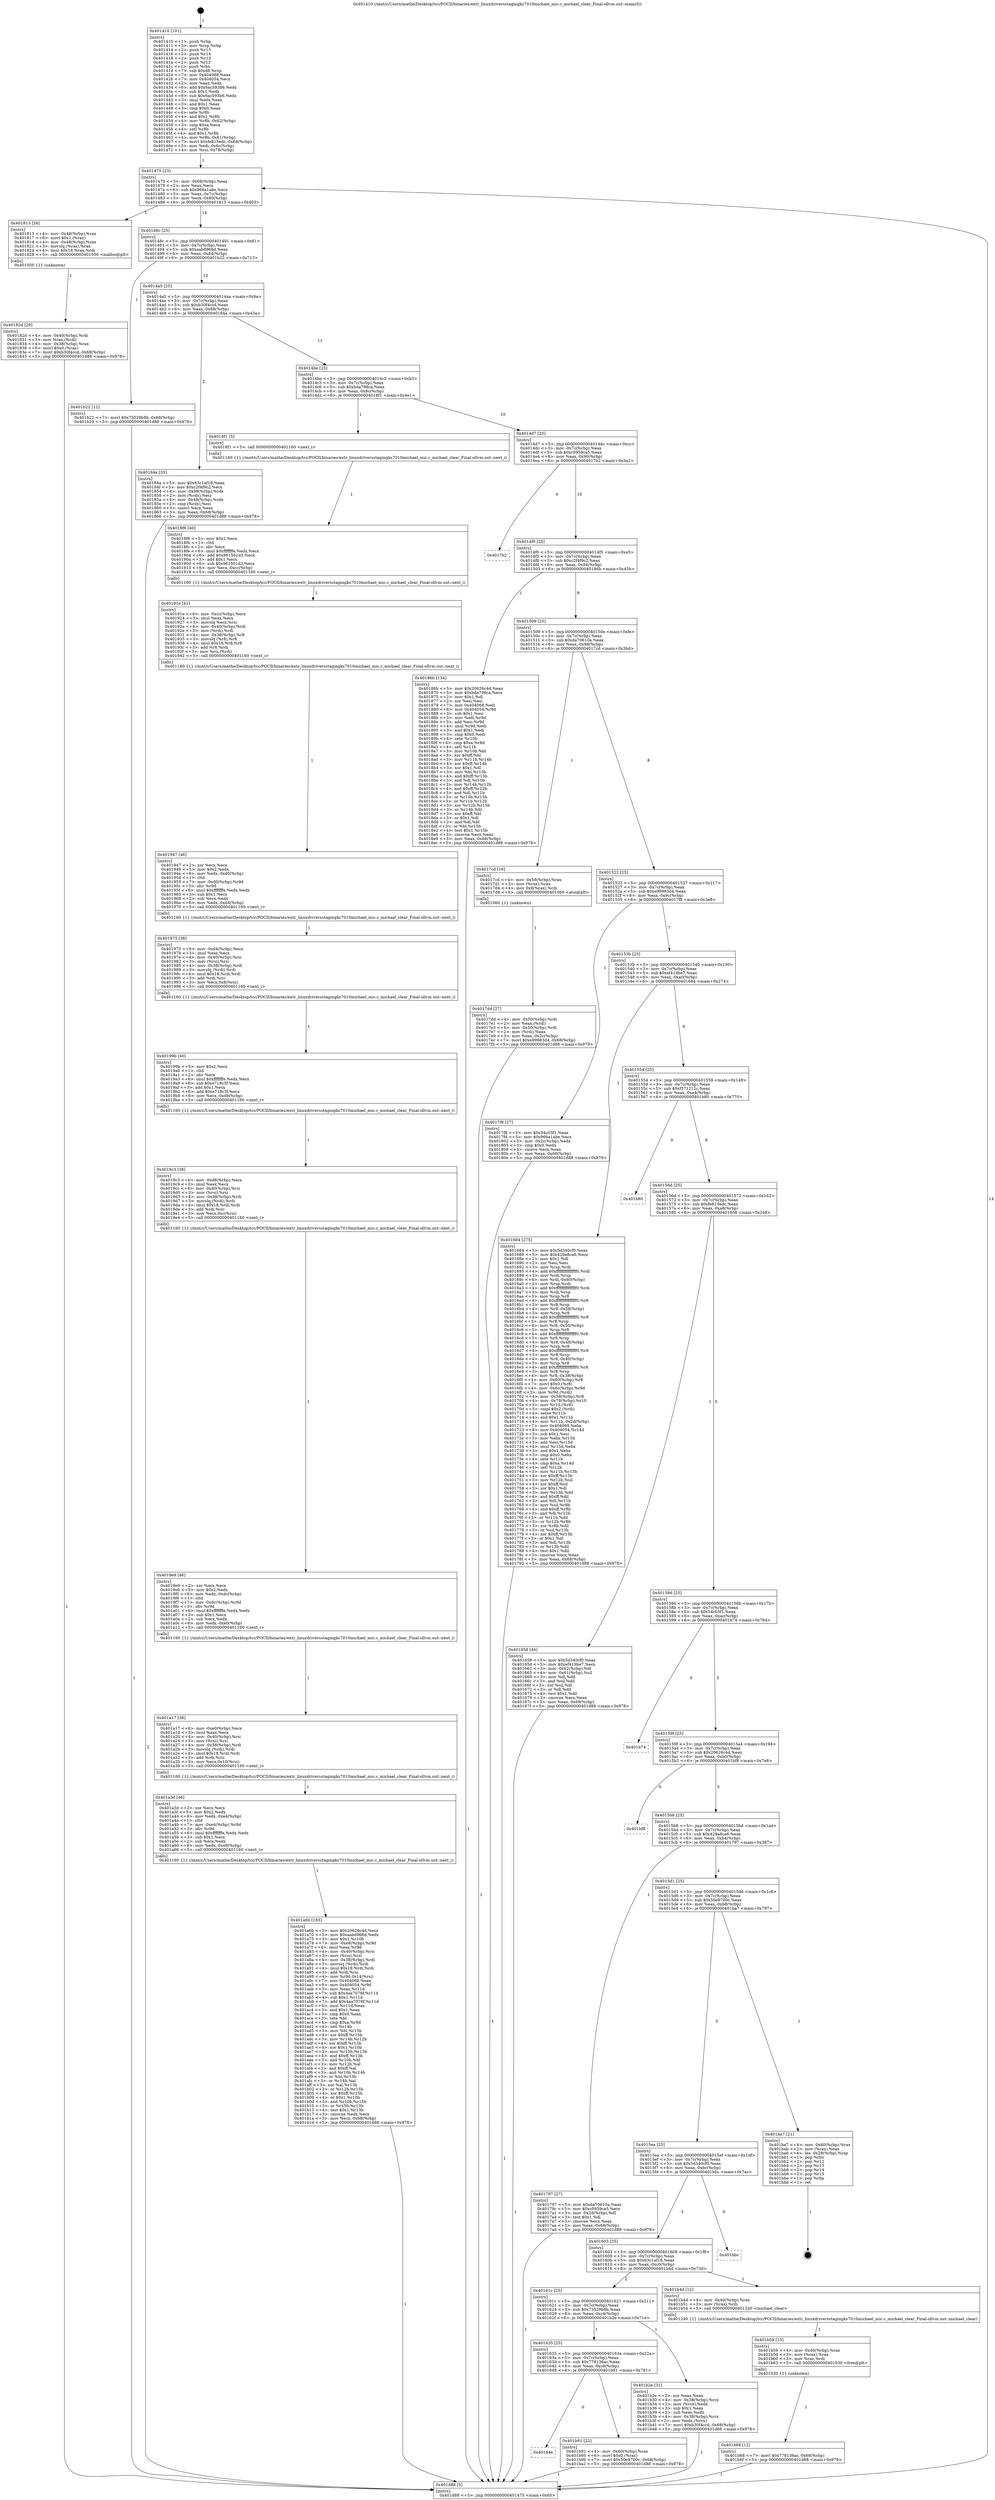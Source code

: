 digraph "0x401410" {
  label = "0x401410 (/mnt/c/Users/mathe/Desktop/tcc/POCII/binaries/extr_linuxdriversstagingks7010michael_mic.c_michael_clear_Final-ollvm.out::main(0))"
  labelloc = "t"
  node[shape=record]

  Entry [label="",width=0.3,height=0.3,shape=circle,fillcolor=black,style=filled]
  "0x401475" [label="{
     0x401475 [23]\l
     | [instrs]\l
     &nbsp;&nbsp;0x401475 \<+3\>: mov -0x68(%rbp),%eax\l
     &nbsp;&nbsp;0x401478 \<+2\>: mov %eax,%ecx\l
     &nbsp;&nbsp;0x40147a \<+6\>: sub $0x966a1abe,%ecx\l
     &nbsp;&nbsp;0x401480 \<+3\>: mov %eax,-0x7c(%rbp)\l
     &nbsp;&nbsp;0x401483 \<+3\>: mov %ecx,-0x80(%rbp)\l
     &nbsp;&nbsp;0x401486 \<+6\>: je 0000000000401813 \<main+0x403\>\l
  }"]
  "0x401813" [label="{
     0x401813 [26]\l
     | [instrs]\l
     &nbsp;&nbsp;0x401813 \<+4\>: mov -0x48(%rbp),%rax\l
     &nbsp;&nbsp;0x401817 \<+6\>: movl $0x1,(%rax)\l
     &nbsp;&nbsp;0x40181d \<+4\>: mov -0x48(%rbp),%rax\l
     &nbsp;&nbsp;0x401821 \<+3\>: movslq (%rax),%rax\l
     &nbsp;&nbsp;0x401824 \<+4\>: imul $0x18,%rax,%rdi\l
     &nbsp;&nbsp;0x401828 \<+5\>: call 0000000000401050 \<malloc@plt\>\l
     | [calls]\l
     &nbsp;&nbsp;0x401050 \{1\} (unknown)\l
  }"]
  "0x40148c" [label="{
     0x40148c [25]\l
     | [instrs]\l
     &nbsp;&nbsp;0x40148c \<+5\>: jmp 0000000000401491 \<main+0x81\>\l
     &nbsp;&nbsp;0x401491 \<+3\>: mov -0x7c(%rbp),%eax\l
     &nbsp;&nbsp;0x401494 \<+5\>: sub $0xaabd966d,%eax\l
     &nbsp;&nbsp;0x401499 \<+6\>: mov %eax,-0x84(%rbp)\l
     &nbsp;&nbsp;0x40149f \<+6\>: je 0000000000401b22 \<main+0x712\>\l
  }"]
  Exit [label="",width=0.3,height=0.3,shape=circle,fillcolor=black,style=filled,peripheries=2]
  "0x401b22" [label="{
     0x401b22 [12]\l
     | [instrs]\l
     &nbsp;&nbsp;0x401b22 \<+7\>: movl $0x73529b8b,-0x68(%rbp)\l
     &nbsp;&nbsp;0x401b29 \<+5\>: jmp 0000000000401d88 \<main+0x978\>\l
  }"]
  "0x4014a5" [label="{
     0x4014a5 [25]\l
     | [instrs]\l
     &nbsp;&nbsp;0x4014a5 \<+5\>: jmp 00000000004014aa \<main+0x9a\>\l
     &nbsp;&nbsp;0x4014aa \<+3\>: mov -0x7c(%rbp),%eax\l
     &nbsp;&nbsp;0x4014ad \<+5\>: sub $0xb30f4ccd,%eax\l
     &nbsp;&nbsp;0x4014b2 \<+6\>: mov %eax,-0x88(%rbp)\l
     &nbsp;&nbsp;0x4014b8 \<+6\>: je 000000000040184a \<main+0x43a\>\l
  }"]
  "0x40164e" [label="{
     0x40164e\l
  }", style=dashed]
  "0x40184a" [label="{
     0x40184a [33]\l
     | [instrs]\l
     &nbsp;&nbsp;0x40184a \<+5\>: mov $0x63c1af18,%eax\l
     &nbsp;&nbsp;0x40184f \<+5\>: mov $0xc2f4f9c2,%ecx\l
     &nbsp;&nbsp;0x401854 \<+4\>: mov -0x38(%rbp),%rdx\l
     &nbsp;&nbsp;0x401858 \<+2\>: mov (%rdx),%esi\l
     &nbsp;&nbsp;0x40185a \<+4\>: mov -0x48(%rbp),%rdx\l
     &nbsp;&nbsp;0x40185e \<+2\>: cmp (%rdx),%esi\l
     &nbsp;&nbsp;0x401860 \<+3\>: cmovl %ecx,%eax\l
     &nbsp;&nbsp;0x401863 \<+3\>: mov %eax,-0x68(%rbp)\l
     &nbsp;&nbsp;0x401866 \<+5\>: jmp 0000000000401d88 \<main+0x978\>\l
  }"]
  "0x4014be" [label="{
     0x4014be [25]\l
     | [instrs]\l
     &nbsp;&nbsp;0x4014be \<+5\>: jmp 00000000004014c3 \<main+0xb3\>\l
     &nbsp;&nbsp;0x4014c3 \<+3\>: mov -0x7c(%rbp),%eax\l
     &nbsp;&nbsp;0x4014c6 \<+5\>: sub $0xbda798ca,%eax\l
     &nbsp;&nbsp;0x4014cb \<+6\>: mov %eax,-0x8c(%rbp)\l
     &nbsp;&nbsp;0x4014d1 \<+6\>: je 00000000004018f1 \<main+0x4e1\>\l
  }"]
  "0x401b91" [label="{
     0x401b91 [22]\l
     | [instrs]\l
     &nbsp;&nbsp;0x401b91 \<+4\>: mov -0x60(%rbp),%rax\l
     &nbsp;&nbsp;0x401b95 \<+6\>: movl $0x0,(%rax)\l
     &nbsp;&nbsp;0x401b9b \<+7\>: movl $0x50e9700c,-0x68(%rbp)\l
     &nbsp;&nbsp;0x401ba2 \<+5\>: jmp 0000000000401d88 \<main+0x978\>\l
  }"]
  "0x4018f1" [label="{
     0x4018f1 [5]\l
     | [instrs]\l
     &nbsp;&nbsp;0x4018f1 \<+5\>: call 0000000000401160 \<next_i\>\l
     | [calls]\l
     &nbsp;&nbsp;0x401160 \{1\} (/mnt/c/Users/mathe/Desktop/tcc/POCII/binaries/extr_linuxdriversstagingks7010michael_mic.c_michael_clear_Final-ollvm.out::next_i)\l
  }"]
  "0x4014d7" [label="{
     0x4014d7 [25]\l
     | [instrs]\l
     &nbsp;&nbsp;0x4014d7 \<+5\>: jmp 00000000004014dc \<main+0xcc\>\l
     &nbsp;&nbsp;0x4014dc \<+3\>: mov -0x7c(%rbp),%eax\l
     &nbsp;&nbsp;0x4014df \<+5\>: sub $0xc0959ca5,%eax\l
     &nbsp;&nbsp;0x4014e4 \<+6\>: mov %eax,-0x90(%rbp)\l
     &nbsp;&nbsp;0x4014ea \<+6\>: je 00000000004017b2 \<main+0x3a2\>\l
  }"]
  "0x401b68" [label="{
     0x401b68 [12]\l
     | [instrs]\l
     &nbsp;&nbsp;0x401b68 \<+7\>: movl $0x778136ac,-0x68(%rbp)\l
     &nbsp;&nbsp;0x401b6f \<+5\>: jmp 0000000000401d88 \<main+0x978\>\l
  }"]
  "0x4017b2" [label="{
     0x4017b2\l
  }", style=dashed]
  "0x4014f0" [label="{
     0x4014f0 [25]\l
     | [instrs]\l
     &nbsp;&nbsp;0x4014f0 \<+5\>: jmp 00000000004014f5 \<main+0xe5\>\l
     &nbsp;&nbsp;0x4014f5 \<+3\>: mov -0x7c(%rbp),%eax\l
     &nbsp;&nbsp;0x4014f8 \<+5\>: sub $0xc2f4f9c2,%eax\l
     &nbsp;&nbsp;0x4014fd \<+6\>: mov %eax,-0x94(%rbp)\l
     &nbsp;&nbsp;0x401503 \<+6\>: je 000000000040186b \<main+0x45b\>\l
  }"]
  "0x401b59" [label="{
     0x401b59 [15]\l
     | [instrs]\l
     &nbsp;&nbsp;0x401b59 \<+4\>: mov -0x40(%rbp),%rax\l
     &nbsp;&nbsp;0x401b5d \<+3\>: mov (%rax),%rax\l
     &nbsp;&nbsp;0x401b60 \<+3\>: mov %rax,%rdi\l
     &nbsp;&nbsp;0x401b63 \<+5\>: call 0000000000401030 \<free@plt\>\l
     | [calls]\l
     &nbsp;&nbsp;0x401030 \{1\} (unknown)\l
  }"]
  "0x40186b" [label="{
     0x40186b [134]\l
     | [instrs]\l
     &nbsp;&nbsp;0x40186b \<+5\>: mov $0x20626c4d,%eax\l
     &nbsp;&nbsp;0x401870 \<+5\>: mov $0xbda798ca,%ecx\l
     &nbsp;&nbsp;0x401875 \<+2\>: mov $0x1,%dl\l
     &nbsp;&nbsp;0x401877 \<+2\>: xor %esi,%esi\l
     &nbsp;&nbsp;0x401879 \<+7\>: mov 0x404068,%edi\l
     &nbsp;&nbsp;0x401880 \<+8\>: mov 0x404054,%r8d\l
     &nbsp;&nbsp;0x401888 \<+3\>: sub $0x1,%esi\l
     &nbsp;&nbsp;0x40188b \<+3\>: mov %edi,%r9d\l
     &nbsp;&nbsp;0x40188e \<+3\>: add %esi,%r9d\l
     &nbsp;&nbsp;0x401891 \<+4\>: imul %r9d,%edi\l
     &nbsp;&nbsp;0x401895 \<+3\>: and $0x1,%edi\l
     &nbsp;&nbsp;0x401898 \<+3\>: cmp $0x0,%edi\l
     &nbsp;&nbsp;0x40189b \<+4\>: sete %r10b\l
     &nbsp;&nbsp;0x40189f \<+4\>: cmp $0xa,%r8d\l
     &nbsp;&nbsp;0x4018a3 \<+4\>: setl %r11b\l
     &nbsp;&nbsp;0x4018a7 \<+3\>: mov %r10b,%bl\l
     &nbsp;&nbsp;0x4018aa \<+3\>: xor $0xff,%bl\l
     &nbsp;&nbsp;0x4018ad \<+3\>: mov %r11b,%r14b\l
     &nbsp;&nbsp;0x4018b0 \<+4\>: xor $0xff,%r14b\l
     &nbsp;&nbsp;0x4018b4 \<+3\>: xor $0x1,%dl\l
     &nbsp;&nbsp;0x4018b7 \<+3\>: mov %bl,%r15b\l
     &nbsp;&nbsp;0x4018ba \<+4\>: and $0xff,%r15b\l
     &nbsp;&nbsp;0x4018be \<+3\>: and %dl,%r10b\l
     &nbsp;&nbsp;0x4018c1 \<+3\>: mov %r14b,%r12b\l
     &nbsp;&nbsp;0x4018c4 \<+4\>: and $0xff,%r12b\l
     &nbsp;&nbsp;0x4018c8 \<+3\>: and %dl,%r11b\l
     &nbsp;&nbsp;0x4018cb \<+3\>: or %r10b,%r15b\l
     &nbsp;&nbsp;0x4018ce \<+3\>: or %r11b,%r12b\l
     &nbsp;&nbsp;0x4018d1 \<+3\>: xor %r12b,%r15b\l
     &nbsp;&nbsp;0x4018d4 \<+3\>: or %r14b,%bl\l
     &nbsp;&nbsp;0x4018d7 \<+3\>: xor $0xff,%bl\l
     &nbsp;&nbsp;0x4018da \<+3\>: or $0x1,%dl\l
     &nbsp;&nbsp;0x4018dd \<+2\>: and %dl,%bl\l
     &nbsp;&nbsp;0x4018df \<+3\>: or %bl,%r15b\l
     &nbsp;&nbsp;0x4018e2 \<+4\>: test $0x1,%r15b\l
     &nbsp;&nbsp;0x4018e6 \<+3\>: cmovne %ecx,%eax\l
     &nbsp;&nbsp;0x4018e9 \<+3\>: mov %eax,-0x68(%rbp)\l
     &nbsp;&nbsp;0x4018ec \<+5\>: jmp 0000000000401d88 \<main+0x978\>\l
  }"]
  "0x401509" [label="{
     0x401509 [25]\l
     | [instrs]\l
     &nbsp;&nbsp;0x401509 \<+5\>: jmp 000000000040150e \<main+0xfe\>\l
     &nbsp;&nbsp;0x40150e \<+3\>: mov -0x7c(%rbp),%eax\l
     &nbsp;&nbsp;0x401511 \<+5\>: sub $0xda70610a,%eax\l
     &nbsp;&nbsp;0x401516 \<+6\>: mov %eax,-0x98(%rbp)\l
     &nbsp;&nbsp;0x40151c \<+6\>: je 00000000004017cd \<main+0x3bd\>\l
  }"]
  "0x401635" [label="{
     0x401635 [25]\l
     | [instrs]\l
     &nbsp;&nbsp;0x401635 \<+5\>: jmp 000000000040163a \<main+0x22a\>\l
     &nbsp;&nbsp;0x40163a \<+3\>: mov -0x7c(%rbp),%eax\l
     &nbsp;&nbsp;0x40163d \<+5\>: sub $0x778136ac,%eax\l
     &nbsp;&nbsp;0x401642 \<+6\>: mov %eax,-0xc8(%rbp)\l
     &nbsp;&nbsp;0x401648 \<+6\>: je 0000000000401b91 \<main+0x781\>\l
  }"]
  "0x4017cd" [label="{
     0x4017cd [16]\l
     | [instrs]\l
     &nbsp;&nbsp;0x4017cd \<+4\>: mov -0x58(%rbp),%rax\l
     &nbsp;&nbsp;0x4017d1 \<+3\>: mov (%rax),%rax\l
     &nbsp;&nbsp;0x4017d4 \<+4\>: mov 0x8(%rax),%rdi\l
     &nbsp;&nbsp;0x4017d8 \<+5\>: call 0000000000401060 \<atoi@plt\>\l
     | [calls]\l
     &nbsp;&nbsp;0x401060 \{1\} (unknown)\l
  }"]
  "0x401522" [label="{
     0x401522 [25]\l
     | [instrs]\l
     &nbsp;&nbsp;0x401522 \<+5\>: jmp 0000000000401527 \<main+0x117\>\l
     &nbsp;&nbsp;0x401527 \<+3\>: mov -0x7c(%rbp),%eax\l
     &nbsp;&nbsp;0x40152a \<+5\>: sub $0xe99983d4,%eax\l
     &nbsp;&nbsp;0x40152f \<+6\>: mov %eax,-0x9c(%rbp)\l
     &nbsp;&nbsp;0x401535 \<+6\>: je 00000000004017f8 \<main+0x3e8\>\l
  }"]
  "0x401b2e" [label="{
     0x401b2e [31]\l
     | [instrs]\l
     &nbsp;&nbsp;0x401b2e \<+2\>: xor %eax,%eax\l
     &nbsp;&nbsp;0x401b30 \<+4\>: mov -0x38(%rbp),%rcx\l
     &nbsp;&nbsp;0x401b34 \<+2\>: mov (%rcx),%edx\l
     &nbsp;&nbsp;0x401b36 \<+3\>: sub $0x1,%eax\l
     &nbsp;&nbsp;0x401b39 \<+2\>: sub %eax,%edx\l
     &nbsp;&nbsp;0x401b3b \<+4\>: mov -0x38(%rbp),%rcx\l
     &nbsp;&nbsp;0x401b3f \<+2\>: mov %edx,(%rcx)\l
     &nbsp;&nbsp;0x401b41 \<+7\>: movl $0xb30f4ccd,-0x68(%rbp)\l
     &nbsp;&nbsp;0x401b48 \<+5\>: jmp 0000000000401d88 \<main+0x978\>\l
  }"]
  "0x4017f8" [label="{
     0x4017f8 [27]\l
     | [instrs]\l
     &nbsp;&nbsp;0x4017f8 \<+5\>: mov $0x54c03f1,%eax\l
     &nbsp;&nbsp;0x4017fd \<+5\>: mov $0x966a1abe,%ecx\l
     &nbsp;&nbsp;0x401802 \<+3\>: mov -0x2c(%rbp),%edx\l
     &nbsp;&nbsp;0x401805 \<+3\>: cmp $0x0,%edx\l
     &nbsp;&nbsp;0x401808 \<+3\>: cmove %ecx,%eax\l
     &nbsp;&nbsp;0x40180b \<+3\>: mov %eax,-0x68(%rbp)\l
     &nbsp;&nbsp;0x40180e \<+5\>: jmp 0000000000401d88 \<main+0x978\>\l
  }"]
  "0x40153b" [label="{
     0x40153b [25]\l
     | [instrs]\l
     &nbsp;&nbsp;0x40153b \<+5\>: jmp 0000000000401540 \<main+0x130\>\l
     &nbsp;&nbsp;0x401540 \<+3\>: mov -0x7c(%rbp),%eax\l
     &nbsp;&nbsp;0x401543 \<+5\>: sub $0xef419be7,%eax\l
     &nbsp;&nbsp;0x401548 \<+6\>: mov %eax,-0xa0(%rbp)\l
     &nbsp;&nbsp;0x40154e \<+6\>: je 0000000000401684 \<main+0x274\>\l
  }"]
  "0x40161c" [label="{
     0x40161c [25]\l
     | [instrs]\l
     &nbsp;&nbsp;0x40161c \<+5\>: jmp 0000000000401621 \<main+0x211\>\l
     &nbsp;&nbsp;0x401621 \<+3\>: mov -0x7c(%rbp),%eax\l
     &nbsp;&nbsp;0x401624 \<+5\>: sub $0x73529b8b,%eax\l
     &nbsp;&nbsp;0x401629 \<+6\>: mov %eax,-0xc4(%rbp)\l
     &nbsp;&nbsp;0x40162f \<+6\>: je 0000000000401b2e \<main+0x71e\>\l
  }"]
  "0x401684" [label="{
     0x401684 [275]\l
     | [instrs]\l
     &nbsp;&nbsp;0x401684 \<+5\>: mov $0x5d340cf0,%eax\l
     &nbsp;&nbsp;0x401689 \<+5\>: mov $0x429a8ca6,%ecx\l
     &nbsp;&nbsp;0x40168e \<+2\>: mov $0x1,%dl\l
     &nbsp;&nbsp;0x401690 \<+2\>: xor %esi,%esi\l
     &nbsp;&nbsp;0x401692 \<+3\>: mov %rsp,%rdi\l
     &nbsp;&nbsp;0x401695 \<+4\>: add $0xfffffffffffffff0,%rdi\l
     &nbsp;&nbsp;0x401699 \<+3\>: mov %rdi,%rsp\l
     &nbsp;&nbsp;0x40169c \<+4\>: mov %rdi,-0x60(%rbp)\l
     &nbsp;&nbsp;0x4016a0 \<+3\>: mov %rsp,%rdi\l
     &nbsp;&nbsp;0x4016a3 \<+4\>: add $0xfffffffffffffff0,%rdi\l
     &nbsp;&nbsp;0x4016a7 \<+3\>: mov %rdi,%rsp\l
     &nbsp;&nbsp;0x4016aa \<+3\>: mov %rsp,%r8\l
     &nbsp;&nbsp;0x4016ad \<+4\>: add $0xfffffffffffffff0,%r8\l
     &nbsp;&nbsp;0x4016b1 \<+3\>: mov %r8,%rsp\l
     &nbsp;&nbsp;0x4016b4 \<+4\>: mov %r8,-0x58(%rbp)\l
     &nbsp;&nbsp;0x4016b8 \<+3\>: mov %rsp,%r8\l
     &nbsp;&nbsp;0x4016bb \<+4\>: add $0xfffffffffffffff0,%r8\l
     &nbsp;&nbsp;0x4016bf \<+3\>: mov %r8,%rsp\l
     &nbsp;&nbsp;0x4016c2 \<+4\>: mov %r8,-0x50(%rbp)\l
     &nbsp;&nbsp;0x4016c6 \<+3\>: mov %rsp,%r8\l
     &nbsp;&nbsp;0x4016c9 \<+4\>: add $0xfffffffffffffff0,%r8\l
     &nbsp;&nbsp;0x4016cd \<+3\>: mov %r8,%rsp\l
     &nbsp;&nbsp;0x4016d0 \<+4\>: mov %r8,-0x48(%rbp)\l
     &nbsp;&nbsp;0x4016d4 \<+3\>: mov %rsp,%r8\l
     &nbsp;&nbsp;0x4016d7 \<+4\>: add $0xfffffffffffffff0,%r8\l
     &nbsp;&nbsp;0x4016db \<+3\>: mov %r8,%rsp\l
     &nbsp;&nbsp;0x4016de \<+4\>: mov %r8,-0x40(%rbp)\l
     &nbsp;&nbsp;0x4016e2 \<+3\>: mov %rsp,%r8\l
     &nbsp;&nbsp;0x4016e5 \<+4\>: add $0xfffffffffffffff0,%r8\l
     &nbsp;&nbsp;0x4016e9 \<+3\>: mov %r8,%rsp\l
     &nbsp;&nbsp;0x4016ec \<+4\>: mov %r8,-0x38(%rbp)\l
     &nbsp;&nbsp;0x4016f0 \<+4\>: mov -0x60(%rbp),%r8\l
     &nbsp;&nbsp;0x4016f4 \<+7\>: movl $0x0,(%r8)\l
     &nbsp;&nbsp;0x4016fb \<+4\>: mov -0x6c(%rbp),%r9d\l
     &nbsp;&nbsp;0x4016ff \<+3\>: mov %r9d,(%rdi)\l
     &nbsp;&nbsp;0x401702 \<+4\>: mov -0x58(%rbp),%r8\l
     &nbsp;&nbsp;0x401706 \<+4\>: mov -0x78(%rbp),%r10\l
     &nbsp;&nbsp;0x40170a \<+3\>: mov %r10,(%r8)\l
     &nbsp;&nbsp;0x40170d \<+3\>: cmpl $0x2,(%rdi)\l
     &nbsp;&nbsp;0x401710 \<+4\>: setne %r11b\l
     &nbsp;&nbsp;0x401714 \<+4\>: and $0x1,%r11b\l
     &nbsp;&nbsp;0x401718 \<+4\>: mov %r11b,-0x2d(%rbp)\l
     &nbsp;&nbsp;0x40171c \<+7\>: mov 0x404068,%ebx\l
     &nbsp;&nbsp;0x401723 \<+8\>: mov 0x404054,%r14d\l
     &nbsp;&nbsp;0x40172b \<+3\>: sub $0x1,%esi\l
     &nbsp;&nbsp;0x40172e \<+3\>: mov %ebx,%r15d\l
     &nbsp;&nbsp;0x401731 \<+3\>: add %esi,%r15d\l
     &nbsp;&nbsp;0x401734 \<+4\>: imul %r15d,%ebx\l
     &nbsp;&nbsp;0x401738 \<+3\>: and $0x1,%ebx\l
     &nbsp;&nbsp;0x40173b \<+3\>: cmp $0x0,%ebx\l
     &nbsp;&nbsp;0x40173e \<+4\>: sete %r11b\l
     &nbsp;&nbsp;0x401742 \<+4\>: cmp $0xa,%r14d\l
     &nbsp;&nbsp;0x401746 \<+4\>: setl %r12b\l
     &nbsp;&nbsp;0x40174a \<+3\>: mov %r11b,%r13b\l
     &nbsp;&nbsp;0x40174d \<+4\>: xor $0xff,%r13b\l
     &nbsp;&nbsp;0x401751 \<+3\>: mov %r12b,%sil\l
     &nbsp;&nbsp;0x401754 \<+4\>: xor $0xff,%sil\l
     &nbsp;&nbsp;0x401758 \<+3\>: xor $0x1,%dl\l
     &nbsp;&nbsp;0x40175b \<+3\>: mov %r13b,%dil\l
     &nbsp;&nbsp;0x40175e \<+4\>: and $0xff,%dil\l
     &nbsp;&nbsp;0x401762 \<+3\>: and %dl,%r11b\l
     &nbsp;&nbsp;0x401765 \<+3\>: mov %sil,%r8b\l
     &nbsp;&nbsp;0x401768 \<+4\>: and $0xff,%r8b\l
     &nbsp;&nbsp;0x40176c \<+3\>: and %dl,%r12b\l
     &nbsp;&nbsp;0x40176f \<+3\>: or %r11b,%dil\l
     &nbsp;&nbsp;0x401772 \<+3\>: or %r12b,%r8b\l
     &nbsp;&nbsp;0x401775 \<+3\>: xor %r8b,%dil\l
     &nbsp;&nbsp;0x401778 \<+3\>: or %sil,%r13b\l
     &nbsp;&nbsp;0x40177b \<+4\>: xor $0xff,%r13b\l
     &nbsp;&nbsp;0x40177f \<+3\>: or $0x1,%dl\l
     &nbsp;&nbsp;0x401782 \<+3\>: and %dl,%r13b\l
     &nbsp;&nbsp;0x401785 \<+3\>: or %r13b,%dil\l
     &nbsp;&nbsp;0x401788 \<+4\>: test $0x1,%dil\l
     &nbsp;&nbsp;0x40178c \<+3\>: cmovne %ecx,%eax\l
     &nbsp;&nbsp;0x40178f \<+3\>: mov %eax,-0x68(%rbp)\l
     &nbsp;&nbsp;0x401792 \<+5\>: jmp 0000000000401d88 \<main+0x978\>\l
  }"]
  "0x401554" [label="{
     0x401554 [25]\l
     | [instrs]\l
     &nbsp;&nbsp;0x401554 \<+5\>: jmp 0000000000401559 \<main+0x149\>\l
     &nbsp;&nbsp;0x401559 \<+3\>: mov -0x7c(%rbp),%eax\l
     &nbsp;&nbsp;0x40155c \<+5\>: sub $0xf371212c,%eax\l
     &nbsp;&nbsp;0x401561 \<+6\>: mov %eax,-0xa4(%rbp)\l
     &nbsp;&nbsp;0x401567 \<+6\>: je 0000000000401b80 \<main+0x770\>\l
  }"]
  "0x401b4d" [label="{
     0x401b4d [12]\l
     | [instrs]\l
     &nbsp;&nbsp;0x401b4d \<+4\>: mov -0x40(%rbp),%rax\l
     &nbsp;&nbsp;0x401b51 \<+3\>: mov (%rax),%rdi\l
     &nbsp;&nbsp;0x401b54 \<+5\>: call 0000000000401240 \<michael_clear\>\l
     | [calls]\l
     &nbsp;&nbsp;0x401240 \{1\} (/mnt/c/Users/mathe/Desktop/tcc/POCII/binaries/extr_linuxdriversstagingks7010michael_mic.c_michael_clear_Final-ollvm.out::michael_clear)\l
  }"]
  "0x401b80" [label="{
     0x401b80\l
  }", style=dashed]
  "0x40156d" [label="{
     0x40156d [25]\l
     | [instrs]\l
     &nbsp;&nbsp;0x40156d \<+5\>: jmp 0000000000401572 \<main+0x162\>\l
     &nbsp;&nbsp;0x401572 \<+3\>: mov -0x7c(%rbp),%eax\l
     &nbsp;&nbsp;0x401575 \<+5\>: sub $0xfe815edc,%eax\l
     &nbsp;&nbsp;0x40157a \<+6\>: mov %eax,-0xa8(%rbp)\l
     &nbsp;&nbsp;0x401580 \<+6\>: je 0000000000401658 \<main+0x248\>\l
  }"]
  "0x401603" [label="{
     0x401603 [25]\l
     | [instrs]\l
     &nbsp;&nbsp;0x401603 \<+5\>: jmp 0000000000401608 \<main+0x1f8\>\l
     &nbsp;&nbsp;0x401608 \<+3\>: mov -0x7c(%rbp),%eax\l
     &nbsp;&nbsp;0x40160b \<+5\>: sub $0x63c1af18,%eax\l
     &nbsp;&nbsp;0x401610 \<+6\>: mov %eax,-0xc0(%rbp)\l
     &nbsp;&nbsp;0x401616 \<+6\>: je 0000000000401b4d \<main+0x73d\>\l
  }"]
  "0x401658" [label="{
     0x401658 [44]\l
     | [instrs]\l
     &nbsp;&nbsp;0x401658 \<+5\>: mov $0x5d340cf0,%eax\l
     &nbsp;&nbsp;0x40165d \<+5\>: mov $0xef419be7,%ecx\l
     &nbsp;&nbsp;0x401662 \<+3\>: mov -0x62(%rbp),%dl\l
     &nbsp;&nbsp;0x401665 \<+4\>: mov -0x61(%rbp),%sil\l
     &nbsp;&nbsp;0x401669 \<+3\>: mov %dl,%dil\l
     &nbsp;&nbsp;0x40166c \<+3\>: and %sil,%dil\l
     &nbsp;&nbsp;0x40166f \<+3\>: xor %sil,%dl\l
     &nbsp;&nbsp;0x401672 \<+3\>: or %dl,%dil\l
     &nbsp;&nbsp;0x401675 \<+4\>: test $0x1,%dil\l
     &nbsp;&nbsp;0x401679 \<+3\>: cmovne %ecx,%eax\l
     &nbsp;&nbsp;0x40167c \<+3\>: mov %eax,-0x68(%rbp)\l
     &nbsp;&nbsp;0x40167f \<+5\>: jmp 0000000000401d88 \<main+0x978\>\l
  }"]
  "0x401586" [label="{
     0x401586 [25]\l
     | [instrs]\l
     &nbsp;&nbsp;0x401586 \<+5\>: jmp 000000000040158b \<main+0x17b\>\l
     &nbsp;&nbsp;0x40158b \<+3\>: mov -0x7c(%rbp),%eax\l
     &nbsp;&nbsp;0x40158e \<+5\>: sub $0x54c03f1,%eax\l
     &nbsp;&nbsp;0x401593 \<+6\>: mov %eax,-0xac(%rbp)\l
     &nbsp;&nbsp;0x401599 \<+6\>: je 0000000000401b74 \<main+0x764\>\l
  }"]
  "0x401d88" [label="{
     0x401d88 [5]\l
     | [instrs]\l
     &nbsp;&nbsp;0x401d88 \<+5\>: jmp 0000000000401475 \<main+0x65\>\l
  }"]
  "0x401410" [label="{
     0x401410 [101]\l
     | [instrs]\l
     &nbsp;&nbsp;0x401410 \<+1\>: push %rbp\l
     &nbsp;&nbsp;0x401411 \<+3\>: mov %rsp,%rbp\l
     &nbsp;&nbsp;0x401414 \<+2\>: push %r15\l
     &nbsp;&nbsp;0x401416 \<+2\>: push %r14\l
     &nbsp;&nbsp;0x401418 \<+2\>: push %r13\l
     &nbsp;&nbsp;0x40141a \<+2\>: push %r12\l
     &nbsp;&nbsp;0x40141c \<+1\>: push %rbx\l
     &nbsp;&nbsp;0x40141d \<+7\>: sub $0xd8,%rsp\l
     &nbsp;&nbsp;0x401424 \<+7\>: mov 0x404068,%eax\l
     &nbsp;&nbsp;0x40142b \<+7\>: mov 0x404054,%ecx\l
     &nbsp;&nbsp;0x401432 \<+2\>: mov %eax,%edx\l
     &nbsp;&nbsp;0x401434 \<+6\>: add $0x6ac593b6,%edx\l
     &nbsp;&nbsp;0x40143a \<+3\>: sub $0x1,%edx\l
     &nbsp;&nbsp;0x40143d \<+6\>: sub $0x6ac593b6,%edx\l
     &nbsp;&nbsp;0x401443 \<+3\>: imul %edx,%eax\l
     &nbsp;&nbsp;0x401446 \<+3\>: and $0x1,%eax\l
     &nbsp;&nbsp;0x401449 \<+3\>: cmp $0x0,%eax\l
     &nbsp;&nbsp;0x40144c \<+4\>: sete %r8b\l
     &nbsp;&nbsp;0x401450 \<+4\>: and $0x1,%r8b\l
     &nbsp;&nbsp;0x401454 \<+4\>: mov %r8b,-0x62(%rbp)\l
     &nbsp;&nbsp;0x401458 \<+3\>: cmp $0xa,%ecx\l
     &nbsp;&nbsp;0x40145b \<+4\>: setl %r8b\l
     &nbsp;&nbsp;0x40145f \<+4\>: and $0x1,%r8b\l
     &nbsp;&nbsp;0x401463 \<+4\>: mov %r8b,-0x61(%rbp)\l
     &nbsp;&nbsp;0x401467 \<+7\>: movl $0xfe815edc,-0x68(%rbp)\l
     &nbsp;&nbsp;0x40146e \<+3\>: mov %edi,-0x6c(%rbp)\l
     &nbsp;&nbsp;0x401471 \<+4\>: mov %rsi,-0x78(%rbp)\l
  }"]
  "0x401bbc" [label="{
     0x401bbc\l
  }", style=dashed]
  "0x4015ea" [label="{
     0x4015ea [25]\l
     | [instrs]\l
     &nbsp;&nbsp;0x4015ea \<+5\>: jmp 00000000004015ef \<main+0x1df\>\l
     &nbsp;&nbsp;0x4015ef \<+3\>: mov -0x7c(%rbp),%eax\l
     &nbsp;&nbsp;0x4015f2 \<+5\>: sub $0x5d340cf0,%eax\l
     &nbsp;&nbsp;0x4015f7 \<+6\>: mov %eax,-0xbc(%rbp)\l
     &nbsp;&nbsp;0x4015fd \<+6\>: je 0000000000401bbc \<main+0x7ac\>\l
  }"]
  "0x401b74" [label="{
     0x401b74\l
  }", style=dashed]
  "0x40159f" [label="{
     0x40159f [25]\l
     | [instrs]\l
     &nbsp;&nbsp;0x40159f \<+5\>: jmp 00000000004015a4 \<main+0x194\>\l
     &nbsp;&nbsp;0x4015a4 \<+3\>: mov -0x7c(%rbp),%eax\l
     &nbsp;&nbsp;0x4015a7 \<+5\>: sub $0x20626c4d,%eax\l
     &nbsp;&nbsp;0x4015ac \<+6\>: mov %eax,-0xb0(%rbp)\l
     &nbsp;&nbsp;0x4015b2 \<+6\>: je 0000000000401bf8 \<main+0x7e8\>\l
  }"]
  "0x401ba7" [label="{
     0x401ba7 [21]\l
     | [instrs]\l
     &nbsp;&nbsp;0x401ba7 \<+4\>: mov -0x60(%rbp),%rax\l
     &nbsp;&nbsp;0x401bab \<+2\>: mov (%rax),%eax\l
     &nbsp;&nbsp;0x401bad \<+4\>: lea -0x28(%rbp),%rsp\l
     &nbsp;&nbsp;0x401bb1 \<+1\>: pop %rbx\l
     &nbsp;&nbsp;0x401bb2 \<+2\>: pop %r12\l
     &nbsp;&nbsp;0x401bb4 \<+2\>: pop %r13\l
     &nbsp;&nbsp;0x401bb6 \<+2\>: pop %r14\l
     &nbsp;&nbsp;0x401bb8 \<+2\>: pop %r15\l
     &nbsp;&nbsp;0x401bba \<+1\>: pop %rbp\l
     &nbsp;&nbsp;0x401bbb \<+1\>: ret\l
  }"]
  "0x401bf8" [label="{
     0x401bf8\l
  }", style=dashed]
  "0x4015b8" [label="{
     0x4015b8 [25]\l
     | [instrs]\l
     &nbsp;&nbsp;0x4015b8 \<+5\>: jmp 00000000004015bd \<main+0x1ad\>\l
     &nbsp;&nbsp;0x4015bd \<+3\>: mov -0x7c(%rbp),%eax\l
     &nbsp;&nbsp;0x4015c0 \<+5\>: sub $0x429a8ca6,%eax\l
     &nbsp;&nbsp;0x4015c5 \<+6\>: mov %eax,-0xb4(%rbp)\l
     &nbsp;&nbsp;0x4015cb \<+6\>: je 0000000000401797 \<main+0x387\>\l
  }"]
  "0x401a6b" [label="{
     0x401a6b [183]\l
     | [instrs]\l
     &nbsp;&nbsp;0x401a6b \<+5\>: mov $0x20626c4d,%ecx\l
     &nbsp;&nbsp;0x401a70 \<+5\>: mov $0xaabd966d,%edx\l
     &nbsp;&nbsp;0x401a75 \<+3\>: mov $0x1,%r10b\l
     &nbsp;&nbsp;0x401a78 \<+7\>: mov -0xe8(%rbp),%r9d\l
     &nbsp;&nbsp;0x401a7f \<+4\>: imul %eax,%r9d\l
     &nbsp;&nbsp;0x401a83 \<+4\>: mov -0x40(%rbp),%rsi\l
     &nbsp;&nbsp;0x401a87 \<+3\>: mov (%rsi),%rsi\l
     &nbsp;&nbsp;0x401a8a \<+4\>: mov -0x38(%rbp),%rdi\l
     &nbsp;&nbsp;0x401a8e \<+3\>: movslq (%rdi),%rdi\l
     &nbsp;&nbsp;0x401a91 \<+4\>: imul $0x18,%rdi,%rdi\l
     &nbsp;&nbsp;0x401a95 \<+3\>: add %rdi,%rsi\l
     &nbsp;&nbsp;0x401a98 \<+4\>: mov %r9d,0x14(%rsi)\l
     &nbsp;&nbsp;0x401a9c \<+7\>: mov 0x404068,%eax\l
     &nbsp;&nbsp;0x401aa3 \<+8\>: mov 0x404054,%r9d\l
     &nbsp;&nbsp;0x401aab \<+3\>: mov %eax,%r11d\l
     &nbsp;&nbsp;0x401aae \<+7\>: sub $0x4aa7078f,%r11d\l
     &nbsp;&nbsp;0x401ab5 \<+4\>: sub $0x1,%r11d\l
     &nbsp;&nbsp;0x401ab9 \<+7\>: add $0x4aa7078f,%r11d\l
     &nbsp;&nbsp;0x401ac0 \<+4\>: imul %r11d,%eax\l
     &nbsp;&nbsp;0x401ac4 \<+3\>: and $0x1,%eax\l
     &nbsp;&nbsp;0x401ac7 \<+3\>: cmp $0x0,%eax\l
     &nbsp;&nbsp;0x401aca \<+3\>: sete %bl\l
     &nbsp;&nbsp;0x401acd \<+4\>: cmp $0xa,%r9d\l
     &nbsp;&nbsp;0x401ad1 \<+4\>: setl %r14b\l
     &nbsp;&nbsp;0x401ad5 \<+3\>: mov %bl,%r15b\l
     &nbsp;&nbsp;0x401ad8 \<+4\>: xor $0xff,%r15b\l
     &nbsp;&nbsp;0x401adc \<+3\>: mov %r14b,%r12b\l
     &nbsp;&nbsp;0x401adf \<+4\>: xor $0xff,%r12b\l
     &nbsp;&nbsp;0x401ae3 \<+4\>: xor $0x1,%r10b\l
     &nbsp;&nbsp;0x401ae7 \<+3\>: mov %r15b,%r13b\l
     &nbsp;&nbsp;0x401aea \<+4\>: and $0xff,%r13b\l
     &nbsp;&nbsp;0x401aee \<+3\>: and %r10b,%bl\l
     &nbsp;&nbsp;0x401af1 \<+3\>: mov %r12b,%al\l
     &nbsp;&nbsp;0x401af4 \<+2\>: and $0xff,%al\l
     &nbsp;&nbsp;0x401af6 \<+3\>: and %r10b,%r14b\l
     &nbsp;&nbsp;0x401af9 \<+3\>: or %bl,%r13b\l
     &nbsp;&nbsp;0x401afc \<+3\>: or %r14b,%al\l
     &nbsp;&nbsp;0x401aff \<+3\>: xor %al,%r13b\l
     &nbsp;&nbsp;0x401b02 \<+3\>: or %r12b,%r15b\l
     &nbsp;&nbsp;0x401b05 \<+4\>: xor $0xff,%r15b\l
     &nbsp;&nbsp;0x401b09 \<+4\>: or $0x1,%r10b\l
     &nbsp;&nbsp;0x401b0d \<+3\>: and %r10b,%r15b\l
     &nbsp;&nbsp;0x401b10 \<+3\>: or %r15b,%r13b\l
     &nbsp;&nbsp;0x401b13 \<+4\>: test $0x1,%r13b\l
     &nbsp;&nbsp;0x401b17 \<+3\>: cmovne %edx,%ecx\l
     &nbsp;&nbsp;0x401b1a \<+3\>: mov %ecx,-0x68(%rbp)\l
     &nbsp;&nbsp;0x401b1d \<+5\>: jmp 0000000000401d88 \<main+0x978\>\l
  }"]
  "0x401797" [label="{
     0x401797 [27]\l
     | [instrs]\l
     &nbsp;&nbsp;0x401797 \<+5\>: mov $0xda70610a,%eax\l
     &nbsp;&nbsp;0x40179c \<+5\>: mov $0xc0959ca5,%ecx\l
     &nbsp;&nbsp;0x4017a1 \<+3\>: mov -0x2d(%rbp),%dl\l
     &nbsp;&nbsp;0x4017a4 \<+3\>: test $0x1,%dl\l
     &nbsp;&nbsp;0x4017a7 \<+3\>: cmovne %ecx,%eax\l
     &nbsp;&nbsp;0x4017aa \<+3\>: mov %eax,-0x68(%rbp)\l
     &nbsp;&nbsp;0x4017ad \<+5\>: jmp 0000000000401d88 \<main+0x978\>\l
  }"]
  "0x4015d1" [label="{
     0x4015d1 [25]\l
     | [instrs]\l
     &nbsp;&nbsp;0x4015d1 \<+5\>: jmp 00000000004015d6 \<main+0x1c6\>\l
     &nbsp;&nbsp;0x4015d6 \<+3\>: mov -0x7c(%rbp),%eax\l
     &nbsp;&nbsp;0x4015d9 \<+5\>: sub $0x50e9700c,%eax\l
     &nbsp;&nbsp;0x4015de \<+6\>: mov %eax,-0xb8(%rbp)\l
     &nbsp;&nbsp;0x4015e4 \<+6\>: je 0000000000401ba7 \<main+0x797\>\l
  }"]
  "0x4017dd" [label="{
     0x4017dd [27]\l
     | [instrs]\l
     &nbsp;&nbsp;0x4017dd \<+4\>: mov -0x50(%rbp),%rdi\l
     &nbsp;&nbsp;0x4017e1 \<+2\>: mov %eax,(%rdi)\l
     &nbsp;&nbsp;0x4017e3 \<+4\>: mov -0x50(%rbp),%rdi\l
     &nbsp;&nbsp;0x4017e7 \<+2\>: mov (%rdi),%eax\l
     &nbsp;&nbsp;0x4017e9 \<+3\>: mov %eax,-0x2c(%rbp)\l
     &nbsp;&nbsp;0x4017ec \<+7\>: movl $0xe99983d4,-0x68(%rbp)\l
     &nbsp;&nbsp;0x4017f3 \<+5\>: jmp 0000000000401d88 \<main+0x978\>\l
  }"]
  "0x40182d" [label="{
     0x40182d [29]\l
     | [instrs]\l
     &nbsp;&nbsp;0x40182d \<+4\>: mov -0x40(%rbp),%rdi\l
     &nbsp;&nbsp;0x401831 \<+3\>: mov %rax,(%rdi)\l
     &nbsp;&nbsp;0x401834 \<+4\>: mov -0x38(%rbp),%rax\l
     &nbsp;&nbsp;0x401838 \<+6\>: movl $0x0,(%rax)\l
     &nbsp;&nbsp;0x40183e \<+7\>: movl $0xb30f4ccd,-0x68(%rbp)\l
     &nbsp;&nbsp;0x401845 \<+5\>: jmp 0000000000401d88 \<main+0x978\>\l
  }"]
  "0x4018f6" [label="{
     0x4018f6 [40]\l
     | [instrs]\l
     &nbsp;&nbsp;0x4018f6 \<+5\>: mov $0x2,%ecx\l
     &nbsp;&nbsp;0x4018fb \<+1\>: cltd\l
     &nbsp;&nbsp;0x4018fc \<+2\>: idiv %ecx\l
     &nbsp;&nbsp;0x4018fe \<+6\>: imul $0xfffffffe,%edx,%ecx\l
     &nbsp;&nbsp;0x401904 \<+6\>: add $0x961501d3,%ecx\l
     &nbsp;&nbsp;0x40190a \<+3\>: add $0x1,%ecx\l
     &nbsp;&nbsp;0x40190d \<+6\>: sub $0x961501d3,%ecx\l
     &nbsp;&nbsp;0x401913 \<+6\>: mov %ecx,-0xcc(%rbp)\l
     &nbsp;&nbsp;0x401919 \<+5\>: call 0000000000401160 \<next_i\>\l
     | [calls]\l
     &nbsp;&nbsp;0x401160 \{1\} (/mnt/c/Users/mathe/Desktop/tcc/POCII/binaries/extr_linuxdriversstagingks7010michael_mic.c_michael_clear_Final-ollvm.out::next_i)\l
  }"]
  "0x40191e" [label="{
     0x40191e [41]\l
     | [instrs]\l
     &nbsp;&nbsp;0x40191e \<+6\>: mov -0xcc(%rbp),%ecx\l
     &nbsp;&nbsp;0x401924 \<+3\>: imul %eax,%ecx\l
     &nbsp;&nbsp;0x401927 \<+3\>: movslq %ecx,%rsi\l
     &nbsp;&nbsp;0x40192a \<+4\>: mov -0x40(%rbp),%rdi\l
     &nbsp;&nbsp;0x40192e \<+3\>: mov (%rdi),%rdi\l
     &nbsp;&nbsp;0x401931 \<+4\>: mov -0x38(%rbp),%r8\l
     &nbsp;&nbsp;0x401935 \<+3\>: movslq (%r8),%r8\l
     &nbsp;&nbsp;0x401938 \<+4\>: imul $0x18,%r8,%r8\l
     &nbsp;&nbsp;0x40193c \<+3\>: add %r8,%rdi\l
     &nbsp;&nbsp;0x40193f \<+3\>: mov %rsi,(%rdi)\l
     &nbsp;&nbsp;0x401942 \<+5\>: call 0000000000401160 \<next_i\>\l
     | [calls]\l
     &nbsp;&nbsp;0x401160 \{1\} (/mnt/c/Users/mathe/Desktop/tcc/POCII/binaries/extr_linuxdriversstagingks7010michael_mic.c_michael_clear_Final-ollvm.out::next_i)\l
  }"]
  "0x401947" [label="{
     0x401947 [46]\l
     | [instrs]\l
     &nbsp;&nbsp;0x401947 \<+2\>: xor %ecx,%ecx\l
     &nbsp;&nbsp;0x401949 \<+5\>: mov $0x2,%edx\l
     &nbsp;&nbsp;0x40194e \<+6\>: mov %edx,-0xd0(%rbp)\l
     &nbsp;&nbsp;0x401954 \<+1\>: cltd\l
     &nbsp;&nbsp;0x401955 \<+7\>: mov -0xd0(%rbp),%r9d\l
     &nbsp;&nbsp;0x40195c \<+3\>: idiv %r9d\l
     &nbsp;&nbsp;0x40195f \<+6\>: imul $0xfffffffe,%edx,%edx\l
     &nbsp;&nbsp;0x401965 \<+3\>: sub $0x1,%ecx\l
     &nbsp;&nbsp;0x401968 \<+2\>: sub %ecx,%edx\l
     &nbsp;&nbsp;0x40196a \<+6\>: mov %edx,-0xd4(%rbp)\l
     &nbsp;&nbsp;0x401970 \<+5\>: call 0000000000401160 \<next_i\>\l
     | [calls]\l
     &nbsp;&nbsp;0x401160 \{1\} (/mnt/c/Users/mathe/Desktop/tcc/POCII/binaries/extr_linuxdriversstagingks7010michael_mic.c_michael_clear_Final-ollvm.out::next_i)\l
  }"]
  "0x401975" [label="{
     0x401975 [38]\l
     | [instrs]\l
     &nbsp;&nbsp;0x401975 \<+6\>: mov -0xd4(%rbp),%ecx\l
     &nbsp;&nbsp;0x40197b \<+3\>: imul %eax,%ecx\l
     &nbsp;&nbsp;0x40197e \<+4\>: mov -0x40(%rbp),%rsi\l
     &nbsp;&nbsp;0x401982 \<+3\>: mov (%rsi),%rsi\l
     &nbsp;&nbsp;0x401985 \<+4\>: mov -0x38(%rbp),%rdi\l
     &nbsp;&nbsp;0x401989 \<+3\>: movslq (%rdi),%rdi\l
     &nbsp;&nbsp;0x40198c \<+4\>: imul $0x18,%rdi,%rdi\l
     &nbsp;&nbsp;0x401990 \<+3\>: add %rdi,%rsi\l
     &nbsp;&nbsp;0x401993 \<+3\>: mov %ecx,0x8(%rsi)\l
     &nbsp;&nbsp;0x401996 \<+5\>: call 0000000000401160 \<next_i\>\l
     | [calls]\l
     &nbsp;&nbsp;0x401160 \{1\} (/mnt/c/Users/mathe/Desktop/tcc/POCII/binaries/extr_linuxdriversstagingks7010michael_mic.c_michael_clear_Final-ollvm.out::next_i)\l
  }"]
  "0x40199b" [label="{
     0x40199b [40]\l
     | [instrs]\l
     &nbsp;&nbsp;0x40199b \<+5\>: mov $0x2,%ecx\l
     &nbsp;&nbsp;0x4019a0 \<+1\>: cltd\l
     &nbsp;&nbsp;0x4019a1 \<+2\>: idiv %ecx\l
     &nbsp;&nbsp;0x4019a3 \<+6\>: imul $0xfffffffe,%edx,%ecx\l
     &nbsp;&nbsp;0x4019a9 \<+6\>: sub $0xe718c3f,%ecx\l
     &nbsp;&nbsp;0x4019af \<+3\>: add $0x1,%ecx\l
     &nbsp;&nbsp;0x4019b2 \<+6\>: add $0xe718c3f,%ecx\l
     &nbsp;&nbsp;0x4019b8 \<+6\>: mov %ecx,-0xd8(%rbp)\l
     &nbsp;&nbsp;0x4019be \<+5\>: call 0000000000401160 \<next_i\>\l
     | [calls]\l
     &nbsp;&nbsp;0x401160 \{1\} (/mnt/c/Users/mathe/Desktop/tcc/POCII/binaries/extr_linuxdriversstagingks7010michael_mic.c_michael_clear_Final-ollvm.out::next_i)\l
  }"]
  "0x4019c3" [label="{
     0x4019c3 [38]\l
     | [instrs]\l
     &nbsp;&nbsp;0x4019c3 \<+6\>: mov -0xd8(%rbp),%ecx\l
     &nbsp;&nbsp;0x4019c9 \<+3\>: imul %eax,%ecx\l
     &nbsp;&nbsp;0x4019cc \<+4\>: mov -0x40(%rbp),%rsi\l
     &nbsp;&nbsp;0x4019d0 \<+3\>: mov (%rsi),%rsi\l
     &nbsp;&nbsp;0x4019d3 \<+4\>: mov -0x38(%rbp),%rdi\l
     &nbsp;&nbsp;0x4019d7 \<+3\>: movslq (%rdi),%rdi\l
     &nbsp;&nbsp;0x4019da \<+4\>: imul $0x18,%rdi,%rdi\l
     &nbsp;&nbsp;0x4019de \<+3\>: add %rdi,%rsi\l
     &nbsp;&nbsp;0x4019e1 \<+3\>: mov %ecx,0xc(%rsi)\l
     &nbsp;&nbsp;0x4019e4 \<+5\>: call 0000000000401160 \<next_i\>\l
     | [calls]\l
     &nbsp;&nbsp;0x401160 \{1\} (/mnt/c/Users/mathe/Desktop/tcc/POCII/binaries/extr_linuxdriversstagingks7010michael_mic.c_michael_clear_Final-ollvm.out::next_i)\l
  }"]
  "0x4019e9" [label="{
     0x4019e9 [46]\l
     | [instrs]\l
     &nbsp;&nbsp;0x4019e9 \<+2\>: xor %ecx,%ecx\l
     &nbsp;&nbsp;0x4019eb \<+5\>: mov $0x2,%edx\l
     &nbsp;&nbsp;0x4019f0 \<+6\>: mov %edx,-0xdc(%rbp)\l
     &nbsp;&nbsp;0x4019f6 \<+1\>: cltd\l
     &nbsp;&nbsp;0x4019f7 \<+7\>: mov -0xdc(%rbp),%r9d\l
     &nbsp;&nbsp;0x4019fe \<+3\>: idiv %r9d\l
     &nbsp;&nbsp;0x401a01 \<+6\>: imul $0xfffffffe,%edx,%edx\l
     &nbsp;&nbsp;0x401a07 \<+3\>: sub $0x1,%ecx\l
     &nbsp;&nbsp;0x401a0a \<+2\>: sub %ecx,%edx\l
     &nbsp;&nbsp;0x401a0c \<+6\>: mov %edx,-0xe0(%rbp)\l
     &nbsp;&nbsp;0x401a12 \<+5\>: call 0000000000401160 \<next_i\>\l
     | [calls]\l
     &nbsp;&nbsp;0x401160 \{1\} (/mnt/c/Users/mathe/Desktop/tcc/POCII/binaries/extr_linuxdriversstagingks7010michael_mic.c_michael_clear_Final-ollvm.out::next_i)\l
  }"]
  "0x401a17" [label="{
     0x401a17 [38]\l
     | [instrs]\l
     &nbsp;&nbsp;0x401a17 \<+6\>: mov -0xe0(%rbp),%ecx\l
     &nbsp;&nbsp;0x401a1d \<+3\>: imul %eax,%ecx\l
     &nbsp;&nbsp;0x401a20 \<+4\>: mov -0x40(%rbp),%rsi\l
     &nbsp;&nbsp;0x401a24 \<+3\>: mov (%rsi),%rsi\l
     &nbsp;&nbsp;0x401a27 \<+4\>: mov -0x38(%rbp),%rdi\l
     &nbsp;&nbsp;0x401a2b \<+3\>: movslq (%rdi),%rdi\l
     &nbsp;&nbsp;0x401a2e \<+4\>: imul $0x18,%rdi,%rdi\l
     &nbsp;&nbsp;0x401a32 \<+3\>: add %rdi,%rsi\l
     &nbsp;&nbsp;0x401a35 \<+3\>: mov %ecx,0x10(%rsi)\l
     &nbsp;&nbsp;0x401a38 \<+5\>: call 0000000000401160 \<next_i\>\l
     | [calls]\l
     &nbsp;&nbsp;0x401160 \{1\} (/mnt/c/Users/mathe/Desktop/tcc/POCII/binaries/extr_linuxdriversstagingks7010michael_mic.c_michael_clear_Final-ollvm.out::next_i)\l
  }"]
  "0x401a3d" [label="{
     0x401a3d [46]\l
     | [instrs]\l
     &nbsp;&nbsp;0x401a3d \<+2\>: xor %ecx,%ecx\l
     &nbsp;&nbsp;0x401a3f \<+5\>: mov $0x2,%edx\l
     &nbsp;&nbsp;0x401a44 \<+6\>: mov %edx,-0xe4(%rbp)\l
     &nbsp;&nbsp;0x401a4a \<+1\>: cltd\l
     &nbsp;&nbsp;0x401a4b \<+7\>: mov -0xe4(%rbp),%r9d\l
     &nbsp;&nbsp;0x401a52 \<+3\>: idiv %r9d\l
     &nbsp;&nbsp;0x401a55 \<+6\>: imul $0xfffffffe,%edx,%edx\l
     &nbsp;&nbsp;0x401a5b \<+3\>: sub $0x1,%ecx\l
     &nbsp;&nbsp;0x401a5e \<+2\>: sub %ecx,%edx\l
     &nbsp;&nbsp;0x401a60 \<+6\>: mov %edx,-0xe8(%rbp)\l
     &nbsp;&nbsp;0x401a66 \<+5\>: call 0000000000401160 \<next_i\>\l
     | [calls]\l
     &nbsp;&nbsp;0x401160 \{1\} (/mnt/c/Users/mathe/Desktop/tcc/POCII/binaries/extr_linuxdriversstagingks7010michael_mic.c_michael_clear_Final-ollvm.out::next_i)\l
  }"]
  Entry -> "0x401410" [label=" 1"]
  "0x401475" -> "0x401813" [label=" 1"]
  "0x401475" -> "0x40148c" [label=" 14"]
  "0x401ba7" -> Exit [label=" 1"]
  "0x40148c" -> "0x401b22" [label=" 1"]
  "0x40148c" -> "0x4014a5" [label=" 13"]
  "0x401b91" -> "0x401d88" [label=" 1"]
  "0x4014a5" -> "0x40184a" [label=" 2"]
  "0x4014a5" -> "0x4014be" [label=" 11"]
  "0x401635" -> "0x40164e" [label=" 0"]
  "0x4014be" -> "0x4018f1" [label=" 1"]
  "0x4014be" -> "0x4014d7" [label=" 10"]
  "0x401635" -> "0x401b91" [label=" 1"]
  "0x4014d7" -> "0x4017b2" [label=" 0"]
  "0x4014d7" -> "0x4014f0" [label=" 10"]
  "0x401b68" -> "0x401d88" [label=" 1"]
  "0x4014f0" -> "0x40186b" [label=" 1"]
  "0x4014f0" -> "0x401509" [label=" 9"]
  "0x401b59" -> "0x401b68" [label=" 1"]
  "0x401509" -> "0x4017cd" [label=" 1"]
  "0x401509" -> "0x401522" [label=" 8"]
  "0x401b4d" -> "0x401b59" [label=" 1"]
  "0x401522" -> "0x4017f8" [label=" 1"]
  "0x401522" -> "0x40153b" [label=" 7"]
  "0x401b2e" -> "0x401d88" [label=" 1"]
  "0x40153b" -> "0x401684" [label=" 1"]
  "0x40153b" -> "0x401554" [label=" 6"]
  "0x40161c" -> "0x401b2e" [label=" 1"]
  "0x401554" -> "0x401b80" [label=" 0"]
  "0x401554" -> "0x40156d" [label=" 6"]
  "0x40161c" -> "0x401635" [label=" 1"]
  "0x40156d" -> "0x401658" [label=" 1"]
  "0x40156d" -> "0x401586" [label=" 5"]
  "0x401658" -> "0x401d88" [label=" 1"]
  "0x401410" -> "0x401475" [label=" 1"]
  "0x401d88" -> "0x401475" [label=" 14"]
  "0x401603" -> "0x401b4d" [label=" 1"]
  "0x401684" -> "0x401d88" [label=" 1"]
  "0x401603" -> "0x40161c" [label=" 2"]
  "0x401586" -> "0x401b74" [label=" 0"]
  "0x401586" -> "0x40159f" [label=" 5"]
  "0x4015ea" -> "0x401bbc" [label=" 0"]
  "0x40159f" -> "0x401bf8" [label=" 0"]
  "0x40159f" -> "0x4015b8" [label=" 5"]
  "0x4015ea" -> "0x401603" [label=" 3"]
  "0x4015b8" -> "0x401797" [label=" 1"]
  "0x4015b8" -> "0x4015d1" [label=" 4"]
  "0x401797" -> "0x401d88" [label=" 1"]
  "0x4017cd" -> "0x4017dd" [label=" 1"]
  "0x4017dd" -> "0x401d88" [label=" 1"]
  "0x4017f8" -> "0x401d88" [label=" 1"]
  "0x401813" -> "0x40182d" [label=" 1"]
  "0x40182d" -> "0x401d88" [label=" 1"]
  "0x40184a" -> "0x401d88" [label=" 2"]
  "0x40186b" -> "0x401d88" [label=" 1"]
  "0x4018f1" -> "0x4018f6" [label=" 1"]
  "0x4018f6" -> "0x40191e" [label=" 1"]
  "0x40191e" -> "0x401947" [label=" 1"]
  "0x401947" -> "0x401975" [label=" 1"]
  "0x401975" -> "0x40199b" [label=" 1"]
  "0x40199b" -> "0x4019c3" [label=" 1"]
  "0x4019c3" -> "0x4019e9" [label=" 1"]
  "0x4019e9" -> "0x401a17" [label=" 1"]
  "0x401a17" -> "0x401a3d" [label=" 1"]
  "0x401a3d" -> "0x401a6b" [label=" 1"]
  "0x401a6b" -> "0x401d88" [label=" 1"]
  "0x401b22" -> "0x401d88" [label=" 1"]
  "0x4015d1" -> "0x4015ea" [label=" 3"]
  "0x4015d1" -> "0x401ba7" [label=" 1"]
}
